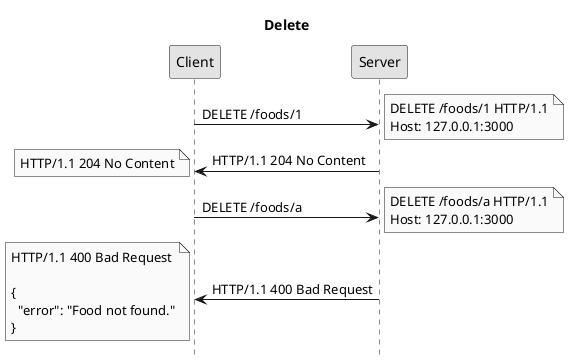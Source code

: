 @startuml
title Delete
hide footbox
skinparam monochrome true

Client -> Server: DELETE /foods/1
note right: DELETE /foods/1 HTTP/1.1\nHost: 127.0.0.1:3000
Server -> Client: HTTP/1.1 204 No Content
note left: HTTP/1.1 204 No Content
Client -> Server: DELETE /foods/a
note right: DELETE /foods/a HTTP/1.1\nHost: 127.0.0.1:3000
Server -> Client: HTTP/1.1 400 Bad Request
note left: HTTP/1.1 400 Bad Request\n\n{\n  "error": "Food not found."\n}
@enduml
